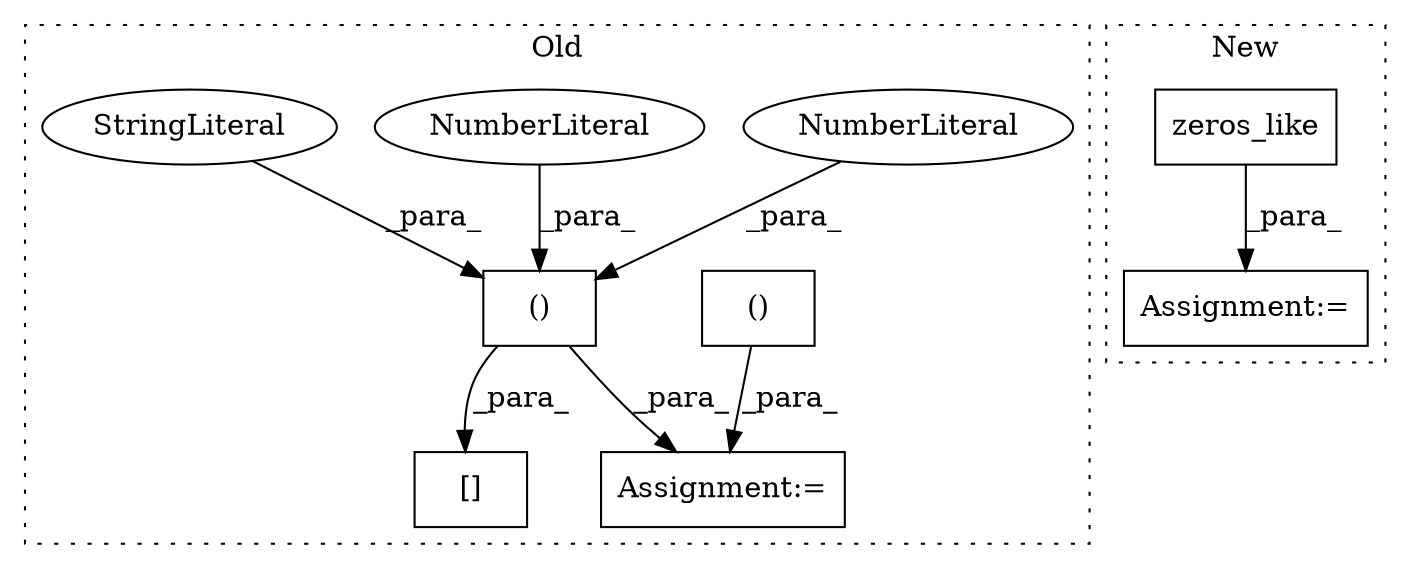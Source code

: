 digraph G {
subgraph cluster0 {
1 [label="()" a="106" s="11137" l="44" shape="box"];
4 [label="Assignment:=" a="7" s="11222" l="1" shape="box"];
5 [label="NumberLiteral" a="34" s="11151" l="1" shape="ellipse"];
6 [label="NumberLiteral" a="34" s="11137" l="1" shape="ellipse"];
7 [label="()" a="106" s="11191" l="16" shape="box"];
8 [label="[]" a="2" s="11123,11181" l="14,2" shape="box"];
9 [label="StringLiteral" a="45" s="11165" l="16" shape="ellipse"];
label = "Old";
style="dotted";
}
subgraph cluster1 {
2 [label="zeros_like" a="32" s="10221,10238" l="11,1" shape="box"];
3 [label="Assignment:=" a="7" s="10283" l="2" shape="box"];
label = "New";
style="dotted";
}
1 -> 8 [label="_para_"];
1 -> 4 [label="_para_"];
2 -> 3 [label="_para_"];
5 -> 1 [label="_para_"];
6 -> 1 [label="_para_"];
7 -> 4 [label="_para_"];
9 -> 1 [label="_para_"];
}